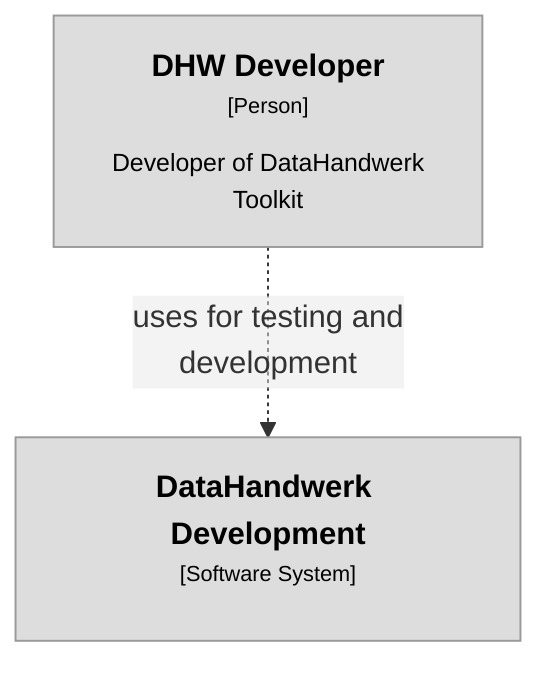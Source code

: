 graph TB
  linkStyle default fill:#ffffff
  1["<div style='font-weight: bold'>DHW Developer</div><div style='font-size: 70%; margin-top: 0px'>[Person]</div><div style='font-size: 80%; margin-top:10px'>Developer of DataHandwerk<br />Toolkit</div>"]
  style 1 fill:#dddddd,stroke:#9a9a9a,color:#000000
  2["<div style='font-weight: bold'>DataHandwerk Development</div><div style='font-size: 70%; margin-top: 0px'>[Software System]</div><div style='font-size: 80%; margin-top:10px'></div>"]
  style 2 fill:#dddddd,stroke:#9a9a9a,color:#000000
  1-. "<div>uses for testing and<br />development</div><div style='font-size: 70%'></div>" .->2